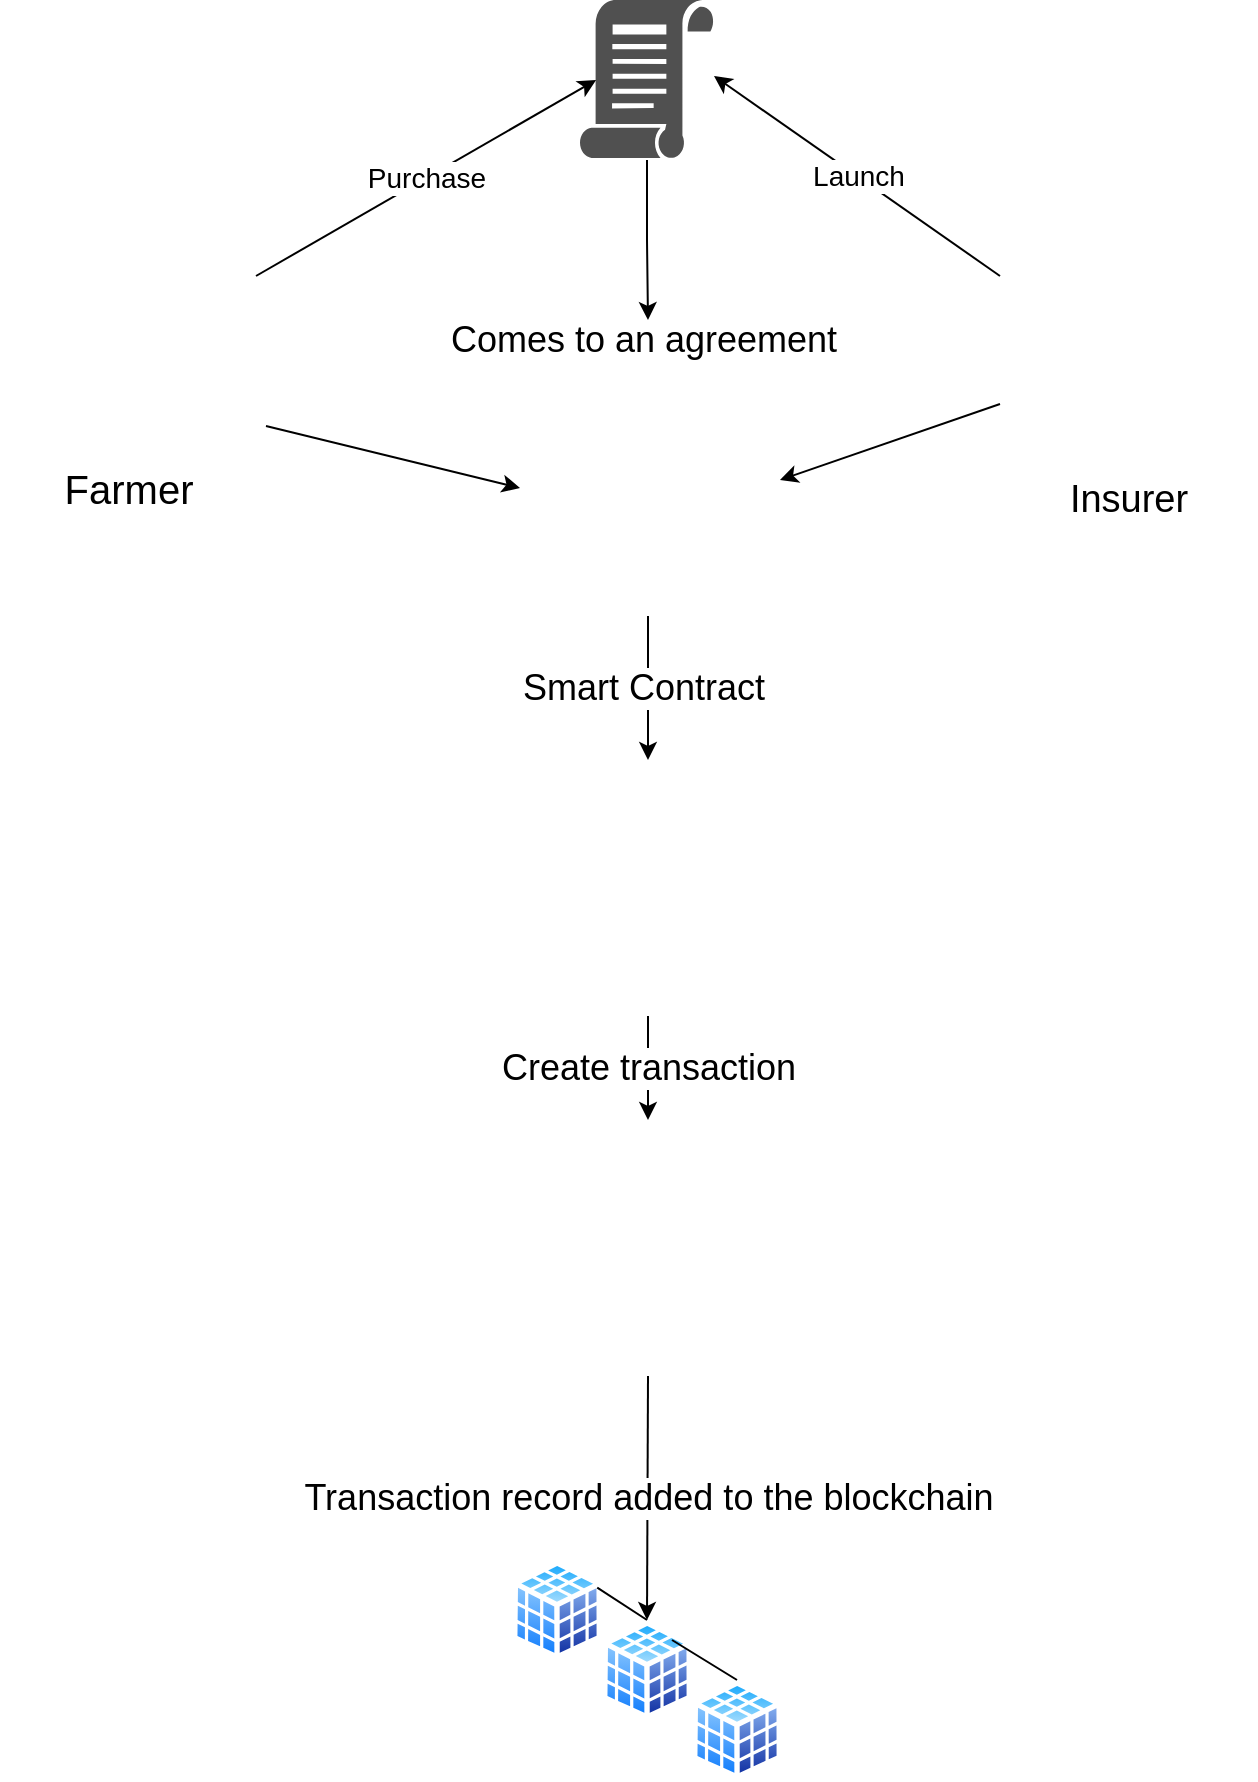 <mxfile version="14.1.8" type="github">
  <diagram id="0dlWrKLZBK4IdB41tswg" name="Page-1">
    <mxGraphModel dx="942" dy="614" grid="1" gridSize="10" guides="1" tooltips="1" connect="1" arrows="1" fold="1" page="1" pageScale="1" pageWidth="827" pageHeight="1169" math="0" shadow="0">
      <root>
        <mxCell id="0" />
        <mxCell id="1" parent="0" />
        <mxCell id="QpBW57TXKbRYsMBEompL-1" value="" style="shape=image;html=1;verticalAlign=top;verticalLabelPosition=bottom;labelBackgroundColor=#ffffff;imageAspect=0;aspect=fixed;image=https://cdn0.iconfinder.com/data/icons/streamline-emoji-1/48/138-man-farmer-2-128.png" parent="1" vertex="1">
          <mxGeometry x="90" y="146" width="128" height="128" as="geometry" />
        </mxCell>
        <mxCell id="QpBW57TXKbRYsMBEompL-2" value="" style="shape=image;html=1;verticalAlign=top;verticalLabelPosition=bottom;labelBackgroundColor=#ffffff;imageAspect=0;aspect=fixed;image=https://cdn1.iconfinder.com/data/icons/bokbokstars-121-classic-stock-icons-1/128/person-man.png" parent="1" vertex="1">
          <mxGeometry x="590" y="146" width="128" height="128" as="geometry" />
        </mxCell>
        <mxCell id="QpBW57TXKbRYsMBEompL-3" value="" style="shape=image;html=1;verticalAlign=top;verticalLabelPosition=bottom;labelBackgroundColor=#ffffff;imageAspect=0;aspect=fixed;image=https://cdn1.iconfinder.com/data/icons/business-and-finance-20/200/vector_65_12-128.png" parent="1" vertex="1">
          <mxGeometry x="350" y="220" width="128" height="128" as="geometry" />
        </mxCell>
        <mxCell id="QpBW57TXKbRYsMBEompL-4" value="" style="shape=image;html=1;verticalAlign=top;verticalLabelPosition=bottom;labelBackgroundColor=#ffffff;imageAspect=0;aspect=fixed;image=https://cdn2.iconfinder.com/data/icons/essential-web-4/50/content-form-contract-article-paper-128.png" parent="1" vertex="1">
          <mxGeometry x="350" y="420" width="128" height="128" as="geometry" />
        </mxCell>
        <mxCell id="QpBW57TXKbRYsMBEompL-5" value="" style="shape=image;html=1;verticalAlign=top;verticalLabelPosition=bottom;labelBackgroundColor=#ffffff;imageAspect=0;aspect=fixed;image=https://cdn2.iconfinder.com/data/icons/ecommerce-tiny-line/64/transaction_ecommerce_shop-128.png" parent="1" vertex="1">
          <mxGeometry x="350" y="600" width="128" height="128" as="geometry" />
        </mxCell>
        <mxCell id="QpBW57TXKbRYsMBEompL-12" value="&lt;font style=&quot;font-size: 20px&quot;&gt;Farmer&lt;/font&gt;" style="text;html=1;align=center;verticalAlign=middle;resizable=0;points=[];autosize=1;" parent="1" vertex="1">
          <mxGeometry x="114" y="274" width="80" height="20" as="geometry" />
        </mxCell>
        <mxCell id="QpBW57TXKbRYsMBEompL-13" value="&lt;font style=&quot;font-size: 19px&quot;&gt;Insurer&lt;/font&gt;" style="text;html=1;align=center;verticalAlign=middle;resizable=0;points=[];autosize=1;" parent="1" vertex="1">
          <mxGeometry x="619" y="280" width="70" height="20" as="geometry" />
        </mxCell>
        <mxCell id="QpBW57TXKbRYsMBEompL-14" value="&lt;font style=&quot;font-size: 18px&quot;&gt;Comes to an agreement&amp;nbsp;&lt;/font&gt;" style="text;html=1;align=center;verticalAlign=middle;resizable=0;points=[];autosize=1;" parent="1" vertex="1">
          <mxGeometry x="309" y="200" width="210" height="20" as="geometry" />
        </mxCell>
        <mxCell id="QpBW57TXKbRYsMBEompL-15" value="" style="endArrow=classic;html=1;exitX=0.5;exitY=1;exitDx=0;exitDy=0;" parent="1" source="QpBW57TXKbRYsMBEompL-3" target="QpBW57TXKbRYsMBEompL-4" edge="1">
          <mxGeometry relative="1" as="geometry">
            <mxPoint x="290" y="290" as="sourcePoint" />
            <mxPoint x="390" y="290" as="targetPoint" />
          </mxGeometry>
        </mxCell>
        <mxCell id="QpBW57TXKbRYsMBEompL-16" value="&lt;font style=&quot;font-size: 18px&quot;&gt;Smart Contract&amp;nbsp;&lt;/font&gt;" style="edgeLabel;resizable=0;html=1;align=center;verticalAlign=middle;" parent="QpBW57TXKbRYsMBEompL-15" connectable="0" vertex="1">
          <mxGeometry relative="1" as="geometry" />
        </mxCell>
        <mxCell id="QpBW57TXKbRYsMBEompL-17" value="" style="group" parent="1" vertex="1" connectable="0">
          <mxGeometry x="346" y="820" width="135" height="110" as="geometry" />
        </mxCell>
        <mxCell id="QpBW57TXKbRYsMBEompL-7" value="" style="aspect=fixed;perimeter=ellipsePerimeter;html=1;align=center;shadow=0;dashed=0;spacingTop=3;image;image=img/lib/active_directory/database_cube.svg;" parent="QpBW57TXKbRYsMBEompL-17" vertex="1">
          <mxGeometry width="45" height="50" as="geometry" />
        </mxCell>
        <mxCell id="QpBW57TXKbRYsMBEompL-8" value="" style="aspect=fixed;perimeter=ellipsePerimeter;html=1;align=center;shadow=0;dashed=0;spacingTop=3;image;image=img/lib/active_directory/database_cube.svg;" parent="QpBW57TXKbRYsMBEompL-17" vertex="1">
          <mxGeometry x="45" y="30" width="45" height="50" as="geometry" />
        </mxCell>
        <mxCell id="QpBW57TXKbRYsMBEompL-9" value="" style="aspect=fixed;perimeter=ellipsePerimeter;html=1;align=center;shadow=0;dashed=0;spacingTop=3;image;image=img/lib/active_directory/database_cube.svg;" parent="QpBW57TXKbRYsMBEompL-17" vertex="1">
          <mxGeometry x="90" y="60" width="45" height="50" as="geometry" />
        </mxCell>
        <mxCell id="QpBW57TXKbRYsMBEompL-10" value="" style="endArrow=none;html=1;entryX=0.5;entryY=0;entryDx=0;entryDy=0;exitX=1;exitY=0.25;exitDx=0;exitDy=0;" parent="QpBW57TXKbRYsMBEompL-17" source="QpBW57TXKbRYsMBEompL-7" target="QpBW57TXKbRYsMBEompL-8" edge="1">
          <mxGeometry width="50" height="50" relative="1" as="geometry">
            <mxPoint x="10" y="-90" as="sourcePoint" />
            <mxPoint x="60" y="-140" as="targetPoint" />
          </mxGeometry>
        </mxCell>
        <mxCell id="QpBW57TXKbRYsMBEompL-11" value="" style="endArrow=none;html=1;exitX=0.5;exitY=0;exitDx=0;exitDy=0;" parent="QpBW57TXKbRYsMBEompL-17" source="QpBW57TXKbRYsMBEompL-9" edge="1">
          <mxGeometry width="50" height="50" relative="1" as="geometry">
            <mxPoint x="90" y="40" as="sourcePoint" />
            <mxPoint x="80" y="40" as="targetPoint" />
          </mxGeometry>
        </mxCell>
        <mxCell id="QpBW57TXKbRYsMBEompL-18" value="" style="endArrow=classic;html=1;exitX=0.5;exitY=1;exitDx=0;exitDy=0;entryX=0.5;entryY=0;entryDx=0;entryDy=0;" parent="1" source="QpBW57TXKbRYsMBEompL-4" target="QpBW57TXKbRYsMBEompL-5" edge="1">
          <mxGeometry relative="1" as="geometry">
            <mxPoint x="290" y="630" as="sourcePoint" />
            <mxPoint x="390" y="630" as="targetPoint" />
          </mxGeometry>
        </mxCell>
        <mxCell id="QpBW57TXKbRYsMBEompL-19" value="&lt;font style=&quot;font-size: 18px&quot;&gt;Create transaction&lt;/font&gt;" style="edgeLabel;resizable=0;html=1;align=center;verticalAlign=middle;" parent="QpBW57TXKbRYsMBEompL-18" connectable="0" vertex="1">
          <mxGeometry relative="1" as="geometry" />
        </mxCell>
        <mxCell id="QpBW57TXKbRYsMBEompL-22" value="" style="endArrow=classic;html=1;exitX=0.5;exitY=1;exitDx=0;exitDy=0;entryX=0.5;entryY=0;entryDx=0;entryDy=0;" parent="1" source="QpBW57TXKbRYsMBEompL-5" target="QpBW57TXKbRYsMBEompL-8" edge="1">
          <mxGeometry relative="1" as="geometry">
            <mxPoint x="390" y="930" as="sourcePoint" />
            <mxPoint x="490" y="930" as="targetPoint" />
          </mxGeometry>
        </mxCell>
        <mxCell id="QpBW57TXKbRYsMBEompL-23" value="&lt;span style=&quot;font-size: 18px&quot;&gt;Transaction record added to the blockchain&lt;/span&gt;" style="edgeLabel;resizable=0;html=1;align=center;verticalAlign=middle;" parent="QpBW57TXKbRYsMBEompL-22" connectable="0" vertex="1">
          <mxGeometry relative="1" as="geometry" />
        </mxCell>
        <mxCell id="F-87QJIrLYqHyFYULLW--8" value="" style="edgeStyle=orthogonalEdgeStyle;rounded=0;orthogonalLoop=1;jettySize=auto;html=1;" edge="1" parent="1" source="F-87QJIrLYqHyFYULLW--3" target="QpBW57TXKbRYsMBEompL-14">
          <mxGeometry relative="1" as="geometry" />
        </mxCell>
        <mxCell id="F-87QJIrLYqHyFYULLW--3" value="" style="pointerEvents=1;shadow=0;dashed=0;html=1;strokeColor=none;labelPosition=center;verticalLabelPosition=bottom;verticalAlign=top;align=center;fillColor=#505050;shape=mxgraph.mscae.intune.policy" vertex="1" parent="1">
          <mxGeometry x="380" y="40" width="67" height="80" as="geometry" />
        </mxCell>
        <mxCell id="F-87QJIrLYqHyFYULLW--4" value="" style="endArrow=classic;html=1;entryX=0.12;entryY=0.5;entryDx=0;entryDy=0;entryPerimeter=0;exitX=1;exitY=0.25;exitDx=0;exitDy=0;" edge="1" parent="1" source="QpBW57TXKbRYsMBEompL-1" target="F-87QJIrLYqHyFYULLW--3">
          <mxGeometry relative="1" as="geometry">
            <mxPoint x="220" y="146" as="sourcePoint" />
            <mxPoint x="460" y="300" as="targetPoint" />
          </mxGeometry>
        </mxCell>
        <mxCell id="F-87QJIrLYqHyFYULLW--5" value="&lt;font style=&quot;font-size: 14px&quot;&gt;Purchase&lt;/font&gt;" style="edgeLabel;resizable=0;html=1;align=center;verticalAlign=middle;" connectable="0" vertex="1" parent="F-87QJIrLYqHyFYULLW--4">
          <mxGeometry relative="1" as="geometry" />
        </mxCell>
        <mxCell id="F-87QJIrLYqHyFYULLW--6" value="" style="endArrow=classic;html=1;exitX=0;exitY=0.25;exitDx=0;exitDy=0;entryX=1;entryY=0.475;entryDx=0;entryDy=0;entryPerimeter=0;" edge="1" parent="1" source="QpBW57TXKbRYsMBEompL-2" target="F-87QJIrLYqHyFYULLW--3">
          <mxGeometry relative="1" as="geometry">
            <mxPoint x="360" y="300" as="sourcePoint" />
            <mxPoint x="460" y="300" as="targetPoint" />
          </mxGeometry>
        </mxCell>
        <mxCell id="F-87QJIrLYqHyFYULLW--7" value="&lt;span style=&quot;font-size: 14px&quot;&gt;Launch&lt;/span&gt;" style="edgeLabel;resizable=0;html=1;align=center;verticalAlign=middle;" connectable="0" vertex="1" parent="F-87QJIrLYqHyFYULLW--6">
          <mxGeometry relative="1" as="geometry" />
        </mxCell>
        <mxCell id="F-87QJIrLYqHyFYULLW--9" value="" style="endArrow=classic;html=1;exitX=1.039;exitY=0.836;exitDx=0;exitDy=0;exitPerimeter=0;entryX=0;entryY=0.5;entryDx=0;entryDy=0;" edge="1" parent="1" source="QpBW57TXKbRYsMBEompL-1" target="QpBW57TXKbRYsMBEompL-3">
          <mxGeometry width="50" height="50" relative="1" as="geometry">
            <mxPoint x="390" y="320" as="sourcePoint" />
            <mxPoint x="440" y="270" as="targetPoint" />
          </mxGeometry>
        </mxCell>
        <mxCell id="F-87QJIrLYqHyFYULLW--10" value="" style="endArrow=classic;html=1;exitX=0;exitY=0.75;exitDx=0;exitDy=0;" edge="1" parent="1" source="QpBW57TXKbRYsMBEompL-2">
          <mxGeometry width="50" height="50" relative="1" as="geometry">
            <mxPoint x="390" y="320" as="sourcePoint" />
            <mxPoint x="480" y="280" as="targetPoint" />
          </mxGeometry>
        </mxCell>
      </root>
    </mxGraphModel>
  </diagram>
</mxfile>
